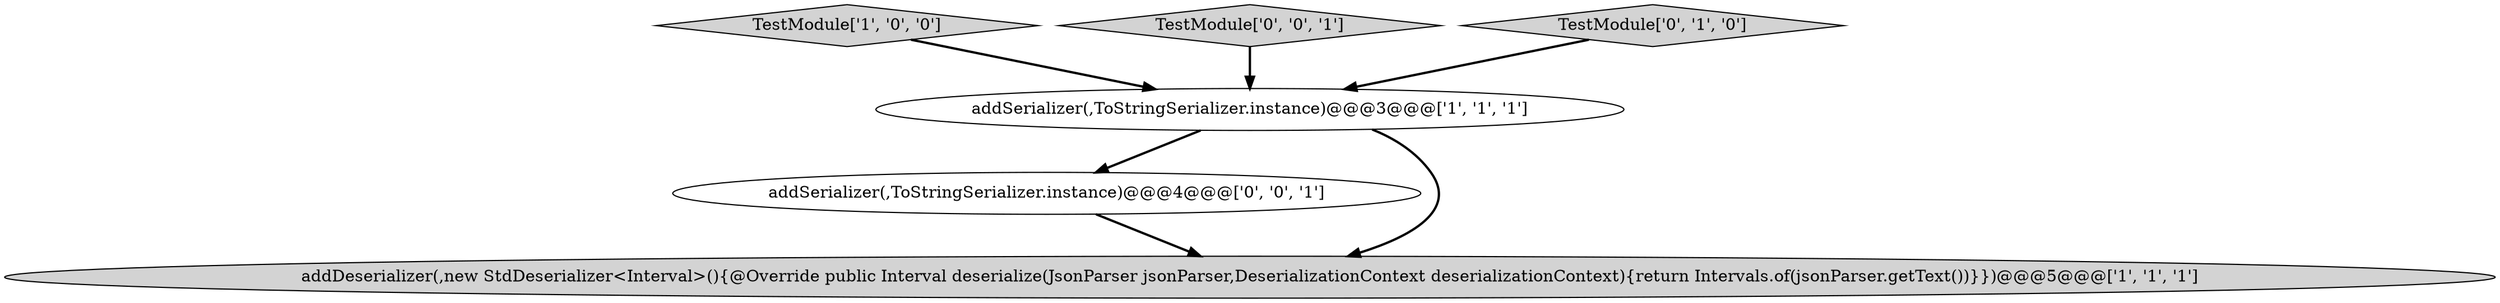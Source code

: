 digraph {
1 [style = filled, label = "TestModule['1', '0', '0']", fillcolor = lightgray, shape = diamond image = "AAA0AAABBB1BBB"];
4 [style = filled, label = "addSerializer(,ToStringSerializer.instance)@@@4@@@['0', '0', '1']", fillcolor = white, shape = ellipse image = "AAA0AAABBB3BBB"];
0 [style = filled, label = "addSerializer(,ToStringSerializer.instance)@@@3@@@['1', '1', '1']", fillcolor = white, shape = ellipse image = "AAA0AAABBB1BBB"];
5 [style = filled, label = "TestModule['0', '0', '1']", fillcolor = lightgray, shape = diamond image = "AAA0AAABBB3BBB"];
2 [style = filled, label = "addDeserializer(,new StdDeserializer<Interval>(){@Override public Interval deserialize(JsonParser jsonParser,DeserializationContext deserializationContext){return Intervals.of(jsonParser.getText())}})@@@5@@@['1', '1', '1']", fillcolor = lightgray, shape = ellipse image = "AAA0AAABBB1BBB"];
3 [style = filled, label = "TestModule['0', '1', '0']", fillcolor = lightgray, shape = diamond image = "AAA0AAABBB2BBB"];
5->0 [style = bold, label=""];
0->2 [style = bold, label=""];
0->4 [style = bold, label=""];
3->0 [style = bold, label=""];
4->2 [style = bold, label=""];
1->0 [style = bold, label=""];
}
